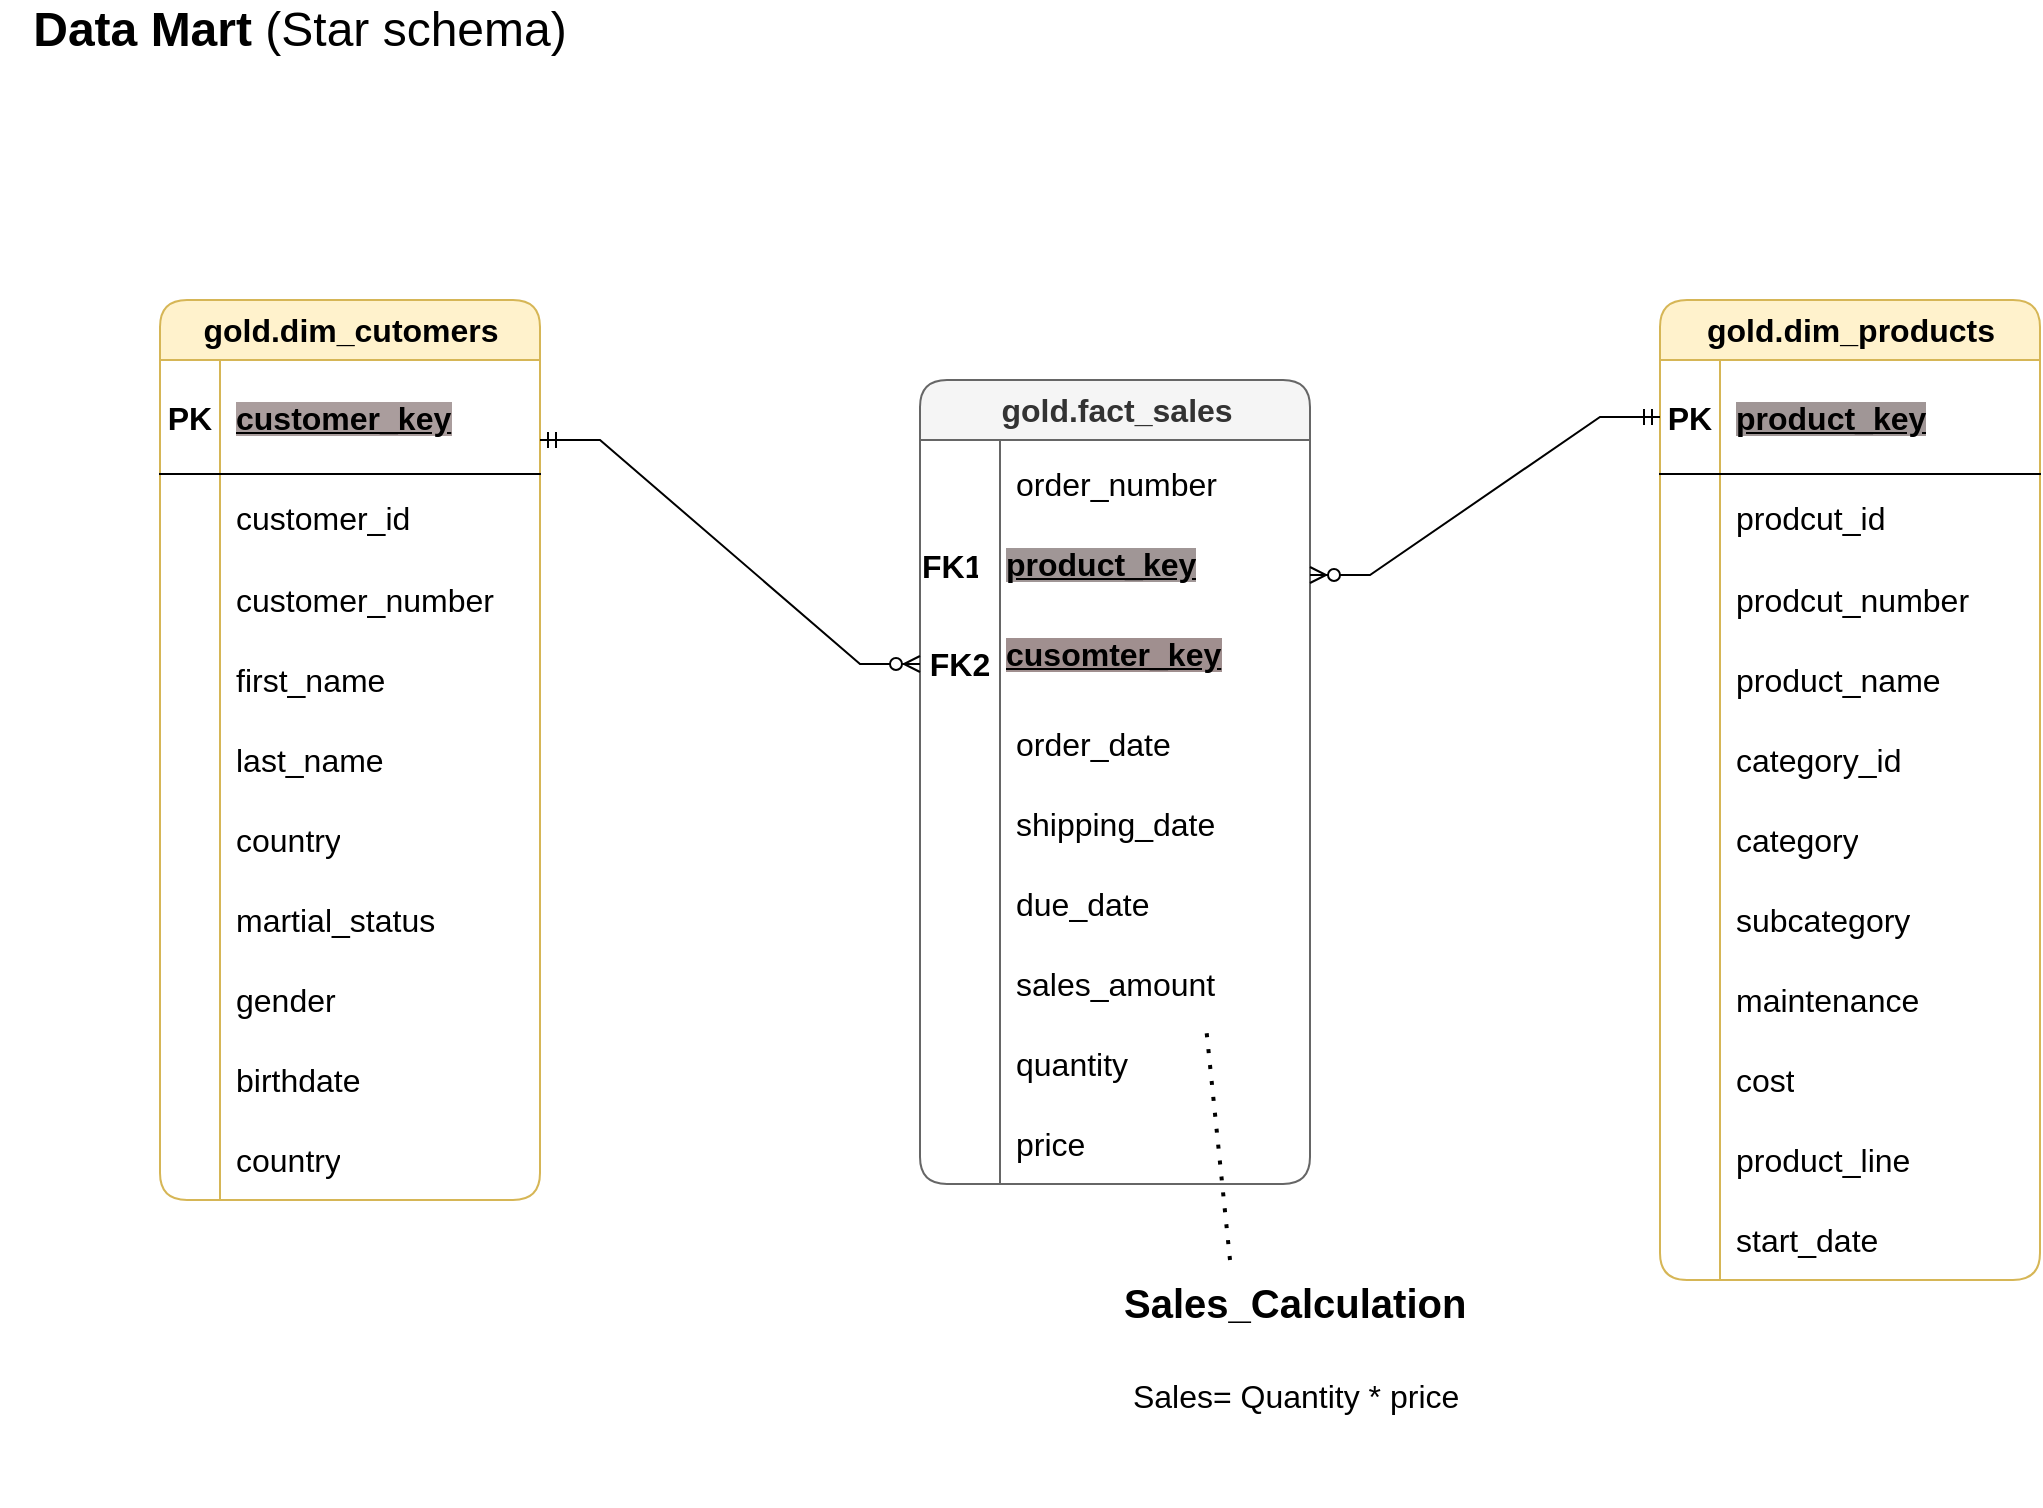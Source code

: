 <mxfile version="28.0.6">
  <diagram name="Page-1" id="kuzaSx1U9iAaiyKOL4oU">
    <mxGraphModel dx="2153" dy="2983" grid="1" gridSize="10" guides="1" tooltips="1" connect="1" arrows="1" fold="1" page="1" pageScale="1" pageWidth="850" pageHeight="1100" math="0" shadow="0">
      <root>
        <mxCell id="0" />
        <mxCell id="1" parent="0" />
        <mxCell id="c34Sp3WRZ5Jgsid0HWbv-2" value="gold.dim_cutomers" style="shape=table;startSize=30;container=1;collapsible=1;childLayout=tableLayout;fixedRows=1;rowLines=0;fontStyle=1;align=center;resizeLast=1;html=1;rounded=1;fillColor=#fff2cc;strokeColor=#d6b656;fontSize=16;direction=east;" vertex="1" parent="1">
          <mxGeometry x="-750" y="-2030" width="190" height="450" as="geometry" />
        </mxCell>
        <mxCell id="c34Sp3WRZ5Jgsid0HWbv-3" value="" style="shape=tableRow;horizontal=0;startSize=0;swimlaneHead=0;swimlaneBody=0;fillColor=none;collapsible=0;dropTarget=0;points=[[0,0.5],[1,0.5]];portConstraint=eastwest;top=0;left=0;right=0;bottom=1;fontSize=16;" vertex="1" parent="c34Sp3WRZ5Jgsid0HWbv-2">
          <mxGeometry y="30" width="190" height="57" as="geometry" />
        </mxCell>
        <mxCell id="c34Sp3WRZ5Jgsid0HWbv-4" value="PK" style="shape=partialRectangle;connectable=0;fillColor=none;top=0;left=0;bottom=0;right=0;fontStyle=1;overflow=hidden;whiteSpace=wrap;html=1;fontSize=16;" vertex="1" parent="c34Sp3WRZ5Jgsid0HWbv-3">
          <mxGeometry width="30" height="57" as="geometry">
            <mxRectangle width="30" height="57" as="alternateBounds" />
          </mxGeometry>
        </mxCell>
        <mxCell id="c34Sp3WRZ5Jgsid0HWbv-5" value="&lt;span style=&quot;background-color: light-dark(rgb(170, 157, 157), rgb(237, 237, 237));&quot;&gt;customer_key&lt;/span&gt;" style="shape=partialRectangle;connectable=0;fillColor=none;top=0;left=0;bottom=0;right=0;align=left;spacingLeft=6;fontStyle=5;overflow=hidden;whiteSpace=wrap;html=1;fontSize=16;" vertex="1" parent="c34Sp3WRZ5Jgsid0HWbv-3">
          <mxGeometry x="30" width="160" height="57" as="geometry">
            <mxRectangle width="160" height="57" as="alternateBounds" />
          </mxGeometry>
        </mxCell>
        <mxCell id="c34Sp3WRZ5Jgsid0HWbv-6" value="" style="shape=tableRow;horizontal=0;startSize=0;swimlaneHead=0;swimlaneBody=0;fillColor=none;collapsible=0;dropTarget=0;points=[[0,0.5],[1,0.5]];portConstraint=eastwest;top=0;left=0;right=0;bottom=0;fontSize=16;" vertex="1" parent="c34Sp3WRZ5Jgsid0HWbv-2">
          <mxGeometry y="87" width="190" height="43" as="geometry" />
        </mxCell>
        <mxCell id="c34Sp3WRZ5Jgsid0HWbv-7" value="" style="shape=partialRectangle;connectable=0;fillColor=none;top=0;left=0;bottom=0;right=0;editable=1;overflow=hidden;whiteSpace=wrap;html=1;fontSize=16;" vertex="1" parent="c34Sp3WRZ5Jgsid0HWbv-6">
          <mxGeometry width="30" height="43" as="geometry">
            <mxRectangle width="30" height="43" as="alternateBounds" />
          </mxGeometry>
        </mxCell>
        <mxCell id="c34Sp3WRZ5Jgsid0HWbv-8" value="customer_id" style="shape=partialRectangle;connectable=0;fillColor=none;top=0;left=0;bottom=0;right=0;align=left;spacingLeft=6;overflow=hidden;whiteSpace=wrap;html=1;fontSize=16;" vertex="1" parent="c34Sp3WRZ5Jgsid0HWbv-6">
          <mxGeometry x="30" width="160" height="43" as="geometry">
            <mxRectangle width="160" height="43" as="alternateBounds" />
          </mxGeometry>
        </mxCell>
        <mxCell id="c34Sp3WRZ5Jgsid0HWbv-9" value="" style="shape=tableRow;horizontal=0;startSize=0;swimlaneHead=0;swimlaneBody=0;fillColor=none;collapsible=0;dropTarget=0;points=[[0,0.5],[1,0.5]];portConstraint=eastwest;top=0;left=0;right=0;bottom=0;fontSize=16;" vertex="1" parent="c34Sp3WRZ5Jgsid0HWbv-2">
          <mxGeometry y="130" width="190" height="40" as="geometry" />
        </mxCell>
        <mxCell id="c34Sp3WRZ5Jgsid0HWbv-10" value="" style="shape=partialRectangle;connectable=0;fillColor=none;top=0;left=0;bottom=0;right=0;editable=1;overflow=hidden;whiteSpace=wrap;html=1;fontSize=16;" vertex="1" parent="c34Sp3WRZ5Jgsid0HWbv-9">
          <mxGeometry width="30" height="40" as="geometry">
            <mxRectangle width="30" height="40" as="alternateBounds" />
          </mxGeometry>
        </mxCell>
        <mxCell id="c34Sp3WRZ5Jgsid0HWbv-11" value="customer_number" style="shape=partialRectangle;connectable=0;fillColor=none;top=0;left=0;bottom=0;right=0;align=left;spacingLeft=6;overflow=hidden;whiteSpace=wrap;html=1;fontSize=16;" vertex="1" parent="c34Sp3WRZ5Jgsid0HWbv-9">
          <mxGeometry x="30" width="160" height="40" as="geometry">
            <mxRectangle width="160" height="40" as="alternateBounds" />
          </mxGeometry>
        </mxCell>
        <mxCell id="c34Sp3WRZ5Jgsid0HWbv-12" value="" style="shape=tableRow;horizontal=0;startSize=0;swimlaneHead=0;swimlaneBody=0;fillColor=none;collapsible=0;dropTarget=0;points=[[0,0.5],[1,0.5]];portConstraint=eastwest;top=0;left=0;right=0;bottom=0;fontSize=16;" vertex="1" parent="c34Sp3WRZ5Jgsid0HWbv-2">
          <mxGeometry y="170" width="190" height="40" as="geometry" />
        </mxCell>
        <mxCell id="c34Sp3WRZ5Jgsid0HWbv-13" value="" style="shape=partialRectangle;connectable=0;fillColor=none;top=0;left=0;bottom=0;right=0;editable=1;overflow=hidden;whiteSpace=wrap;html=1;fontSize=16;" vertex="1" parent="c34Sp3WRZ5Jgsid0HWbv-12">
          <mxGeometry width="30" height="40" as="geometry">
            <mxRectangle width="30" height="40" as="alternateBounds" />
          </mxGeometry>
        </mxCell>
        <mxCell id="c34Sp3WRZ5Jgsid0HWbv-14" value="first_name" style="shape=partialRectangle;connectable=0;fillColor=none;top=0;left=0;bottom=0;right=0;align=left;spacingLeft=6;overflow=hidden;whiteSpace=wrap;html=1;fontSize=16;" vertex="1" parent="c34Sp3WRZ5Jgsid0HWbv-12">
          <mxGeometry x="30" width="160" height="40" as="geometry">
            <mxRectangle width="160" height="40" as="alternateBounds" />
          </mxGeometry>
        </mxCell>
        <mxCell id="c34Sp3WRZ5Jgsid0HWbv-15" value="" style="shape=tableRow;horizontal=0;startSize=0;swimlaneHead=0;swimlaneBody=0;fillColor=none;collapsible=0;dropTarget=0;points=[[0,0.5],[1,0.5]];portConstraint=eastwest;top=0;left=0;right=0;bottom=0;fontSize=16;" vertex="1" parent="c34Sp3WRZ5Jgsid0HWbv-2">
          <mxGeometry y="210" width="190" height="40" as="geometry" />
        </mxCell>
        <mxCell id="c34Sp3WRZ5Jgsid0HWbv-16" value="" style="shape=partialRectangle;connectable=0;fillColor=none;top=0;left=0;bottom=0;right=0;editable=1;overflow=hidden;whiteSpace=wrap;html=1;fontSize=16;" vertex="1" parent="c34Sp3WRZ5Jgsid0HWbv-15">
          <mxGeometry width="30" height="40" as="geometry">
            <mxRectangle width="30" height="40" as="alternateBounds" />
          </mxGeometry>
        </mxCell>
        <mxCell id="c34Sp3WRZ5Jgsid0HWbv-17" value="last_name" style="shape=partialRectangle;connectable=0;fillColor=none;top=0;left=0;bottom=0;right=0;align=left;spacingLeft=6;overflow=hidden;whiteSpace=wrap;html=1;fontSize=16;" vertex="1" parent="c34Sp3WRZ5Jgsid0HWbv-15">
          <mxGeometry x="30" width="160" height="40" as="geometry">
            <mxRectangle width="160" height="40" as="alternateBounds" />
          </mxGeometry>
        </mxCell>
        <mxCell id="c34Sp3WRZ5Jgsid0HWbv-18" value="" style="shape=tableRow;horizontal=0;startSize=0;swimlaneHead=0;swimlaneBody=0;fillColor=none;collapsible=0;dropTarget=0;points=[[0,0.5],[1,0.5]];portConstraint=eastwest;top=0;left=0;right=0;bottom=0;fontSize=16;" vertex="1" parent="c34Sp3WRZ5Jgsid0HWbv-2">
          <mxGeometry y="250" width="190" height="40" as="geometry" />
        </mxCell>
        <mxCell id="c34Sp3WRZ5Jgsid0HWbv-19" value="" style="shape=partialRectangle;connectable=0;fillColor=none;top=0;left=0;bottom=0;right=0;editable=1;overflow=hidden;whiteSpace=wrap;html=1;fontSize=16;" vertex="1" parent="c34Sp3WRZ5Jgsid0HWbv-18">
          <mxGeometry width="30" height="40" as="geometry">
            <mxRectangle width="30" height="40" as="alternateBounds" />
          </mxGeometry>
        </mxCell>
        <mxCell id="c34Sp3WRZ5Jgsid0HWbv-20" value="country" style="shape=partialRectangle;connectable=0;fillColor=none;top=0;left=0;bottom=0;right=0;align=left;spacingLeft=6;overflow=hidden;whiteSpace=wrap;html=1;fontSize=16;" vertex="1" parent="c34Sp3WRZ5Jgsid0HWbv-18">
          <mxGeometry x="30" width="160" height="40" as="geometry">
            <mxRectangle width="160" height="40" as="alternateBounds" />
          </mxGeometry>
        </mxCell>
        <mxCell id="c34Sp3WRZ5Jgsid0HWbv-21" value="" style="shape=tableRow;horizontal=0;startSize=0;swimlaneHead=0;swimlaneBody=0;fillColor=none;collapsible=0;dropTarget=0;points=[[0,0.5],[1,0.5]];portConstraint=eastwest;top=0;left=0;right=0;bottom=0;fontSize=16;" vertex="1" parent="c34Sp3WRZ5Jgsid0HWbv-2">
          <mxGeometry y="290" width="190" height="40" as="geometry" />
        </mxCell>
        <mxCell id="c34Sp3WRZ5Jgsid0HWbv-22" value="" style="shape=partialRectangle;connectable=0;fillColor=none;top=0;left=0;bottom=0;right=0;editable=1;overflow=hidden;whiteSpace=wrap;html=1;fontSize=16;" vertex="1" parent="c34Sp3WRZ5Jgsid0HWbv-21">
          <mxGeometry width="30" height="40" as="geometry">
            <mxRectangle width="30" height="40" as="alternateBounds" />
          </mxGeometry>
        </mxCell>
        <mxCell id="c34Sp3WRZ5Jgsid0HWbv-23" value="martial_status" style="shape=partialRectangle;connectable=0;fillColor=none;top=0;left=0;bottom=0;right=0;align=left;spacingLeft=6;overflow=hidden;whiteSpace=wrap;html=1;fontSize=16;" vertex="1" parent="c34Sp3WRZ5Jgsid0HWbv-21">
          <mxGeometry x="30" width="160" height="40" as="geometry">
            <mxRectangle width="160" height="40" as="alternateBounds" />
          </mxGeometry>
        </mxCell>
        <mxCell id="c34Sp3WRZ5Jgsid0HWbv-24" value="" style="shape=tableRow;horizontal=0;startSize=0;swimlaneHead=0;swimlaneBody=0;fillColor=none;collapsible=0;dropTarget=0;points=[[0,0.5],[1,0.5]];portConstraint=eastwest;top=0;left=0;right=0;bottom=0;fontSize=16;" vertex="1" parent="c34Sp3WRZ5Jgsid0HWbv-2">
          <mxGeometry y="330" width="190" height="40" as="geometry" />
        </mxCell>
        <mxCell id="c34Sp3WRZ5Jgsid0HWbv-25" value="" style="shape=partialRectangle;connectable=0;fillColor=none;top=0;left=0;bottom=0;right=0;editable=1;overflow=hidden;whiteSpace=wrap;html=1;fontSize=16;" vertex="1" parent="c34Sp3WRZ5Jgsid0HWbv-24">
          <mxGeometry width="30" height="40" as="geometry">
            <mxRectangle width="30" height="40" as="alternateBounds" />
          </mxGeometry>
        </mxCell>
        <mxCell id="c34Sp3WRZ5Jgsid0HWbv-26" value="gender" style="shape=partialRectangle;connectable=0;fillColor=none;top=0;left=0;bottom=0;right=0;align=left;spacingLeft=6;overflow=hidden;whiteSpace=wrap;html=1;fontSize=16;" vertex="1" parent="c34Sp3WRZ5Jgsid0HWbv-24">
          <mxGeometry x="30" width="160" height="40" as="geometry">
            <mxRectangle width="160" height="40" as="alternateBounds" />
          </mxGeometry>
        </mxCell>
        <mxCell id="c34Sp3WRZ5Jgsid0HWbv-27" value="" style="shape=tableRow;horizontal=0;startSize=0;swimlaneHead=0;swimlaneBody=0;fillColor=none;collapsible=0;dropTarget=0;points=[[0,0.5],[1,0.5]];portConstraint=eastwest;top=0;left=0;right=0;bottom=0;fontSize=16;" vertex="1" parent="c34Sp3WRZ5Jgsid0HWbv-2">
          <mxGeometry y="370" width="190" height="40" as="geometry" />
        </mxCell>
        <mxCell id="c34Sp3WRZ5Jgsid0HWbv-28" value="" style="shape=partialRectangle;connectable=0;fillColor=none;top=0;left=0;bottom=0;right=0;editable=1;overflow=hidden;whiteSpace=wrap;html=1;fontSize=16;" vertex="1" parent="c34Sp3WRZ5Jgsid0HWbv-27">
          <mxGeometry width="30" height="40" as="geometry">
            <mxRectangle width="30" height="40" as="alternateBounds" />
          </mxGeometry>
        </mxCell>
        <mxCell id="c34Sp3WRZ5Jgsid0HWbv-29" value="birthdate" style="shape=partialRectangle;connectable=0;fillColor=none;top=0;left=0;bottom=0;right=0;align=left;spacingLeft=6;overflow=hidden;whiteSpace=wrap;html=1;fontSize=16;" vertex="1" parent="c34Sp3WRZ5Jgsid0HWbv-27">
          <mxGeometry x="30" width="160" height="40" as="geometry">
            <mxRectangle width="160" height="40" as="alternateBounds" />
          </mxGeometry>
        </mxCell>
        <mxCell id="c34Sp3WRZ5Jgsid0HWbv-30" value="" style="shape=tableRow;horizontal=0;startSize=0;swimlaneHead=0;swimlaneBody=0;fillColor=none;collapsible=0;dropTarget=0;points=[[0,0.5],[1,0.5]];portConstraint=eastwest;top=0;left=0;right=0;bottom=0;fontSize=16;" vertex="1" parent="c34Sp3WRZ5Jgsid0HWbv-2">
          <mxGeometry y="410" width="190" height="40" as="geometry" />
        </mxCell>
        <mxCell id="c34Sp3WRZ5Jgsid0HWbv-31" value="" style="shape=partialRectangle;connectable=0;fillColor=none;top=0;left=0;bottom=0;right=0;editable=1;overflow=hidden;whiteSpace=wrap;html=1;fontSize=16;" vertex="1" parent="c34Sp3WRZ5Jgsid0HWbv-30">
          <mxGeometry width="30" height="40" as="geometry">
            <mxRectangle width="30" height="40" as="alternateBounds" />
          </mxGeometry>
        </mxCell>
        <mxCell id="c34Sp3WRZ5Jgsid0HWbv-32" value="country" style="shape=partialRectangle;connectable=0;fillColor=none;top=0;left=0;bottom=0;right=0;align=left;spacingLeft=6;overflow=hidden;whiteSpace=wrap;html=1;fontSize=16;" vertex="1" parent="c34Sp3WRZ5Jgsid0HWbv-30">
          <mxGeometry x="30" width="160" height="40" as="geometry">
            <mxRectangle width="160" height="40" as="alternateBounds" />
          </mxGeometry>
        </mxCell>
        <mxCell id="c34Sp3WRZ5Jgsid0HWbv-1" value="&lt;font style=&quot;font-size: 24px;&quot;&gt;&lt;b&gt;Data Mart &lt;/b&gt;(Star schema)&lt;/font&gt;" style="text;html=1;align=center;verticalAlign=middle;whiteSpace=wrap;rounded=0;" vertex="1" parent="1">
          <mxGeometry x="-830" y="-2180" width="300" height="30" as="geometry" />
        </mxCell>
        <mxCell id="c34Sp3WRZ5Jgsid0HWbv-33" value="gold.dim_products" style="shape=table;startSize=30;container=1;collapsible=1;childLayout=tableLayout;fixedRows=1;rowLines=0;fontStyle=1;align=center;resizeLast=1;html=1;rounded=1;fillColor=#fff2cc;strokeColor=#d6b656;fontSize=16;direction=east;" vertex="1" parent="1">
          <mxGeometry y="-2030" width="190" height="490" as="geometry" />
        </mxCell>
        <mxCell id="c34Sp3WRZ5Jgsid0HWbv-34" value="" style="shape=tableRow;horizontal=0;startSize=0;swimlaneHead=0;swimlaneBody=0;fillColor=none;collapsible=0;dropTarget=0;points=[[0,0.5],[1,0.5]];portConstraint=eastwest;top=0;left=0;right=0;bottom=1;fontSize=16;" vertex="1" parent="c34Sp3WRZ5Jgsid0HWbv-33">
          <mxGeometry y="30" width="190" height="57" as="geometry" />
        </mxCell>
        <mxCell id="c34Sp3WRZ5Jgsid0HWbv-35" value="PK" style="shape=partialRectangle;connectable=0;fillColor=none;top=0;left=0;bottom=0;right=0;fontStyle=1;overflow=hidden;whiteSpace=wrap;html=1;fontSize=16;" vertex="1" parent="c34Sp3WRZ5Jgsid0HWbv-34">
          <mxGeometry width="30" height="57" as="geometry">
            <mxRectangle width="30" height="57" as="alternateBounds" />
          </mxGeometry>
        </mxCell>
        <mxCell id="c34Sp3WRZ5Jgsid0HWbv-36" value="&lt;span style=&quot;background-color: light-dark(rgb(160, 150, 150), rgb(237, 237, 237));&quot;&gt;product_key&lt;/span&gt;" style="shape=partialRectangle;connectable=0;fillColor=none;top=0;left=0;bottom=0;right=0;align=left;spacingLeft=6;fontStyle=5;overflow=hidden;whiteSpace=wrap;html=1;fontSize=16;" vertex="1" parent="c34Sp3WRZ5Jgsid0HWbv-34">
          <mxGeometry x="30" width="160" height="57" as="geometry">
            <mxRectangle width="160" height="57" as="alternateBounds" />
          </mxGeometry>
        </mxCell>
        <mxCell id="c34Sp3WRZ5Jgsid0HWbv-37" value="" style="shape=tableRow;horizontal=0;startSize=0;swimlaneHead=0;swimlaneBody=0;fillColor=none;collapsible=0;dropTarget=0;points=[[0,0.5],[1,0.5]];portConstraint=eastwest;top=0;left=0;right=0;bottom=0;fontSize=16;" vertex="1" parent="c34Sp3WRZ5Jgsid0HWbv-33">
          <mxGeometry y="87" width="190" height="43" as="geometry" />
        </mxCell>
        <mxCell id="c34Sp3WRZ5Jgsid0HWbv-38" value="" style="shape=partialRectangle;connectable=0;fillColor=none;top=0;left=0;bottom=0;right=0;editable=1;overflow=hidden;whiteSpace=wrap;html=1;fontSize=16;" vertex="1" parent="c34Sp3WRZ5Jgsid0HWbv-37">
          <mxGeometry width="30" height="43" as="geometry">
            <mxRectangle width="30" height="43" as="alternateBounds" />
          </mxGeometry>
        </mxCell>
        <mxCell id="c34Sp3WRZ5Jgsid0HWbv-39" value="prodcut_id" style="shape=partialRectangle;connectable=0;fillColor=none;top=0;left=0;bottom=0;right=0;align=left;spacingLeft=6;overflow=hidden;whiteSpace=wrap;html=1;fontSize=16;" vertex="1" parent="c34Sp3WRZ5Jgsid0HWbv-37">
          <mxGeometry x="30" width="160" height="43" as="geometry">
            <mxRectangle width="160" height="43" as="alternateBounds" />
          </mxGeometry>
        </mxCell>
        <mxCell id="c34Sp3WRZ5Jgsid0HWbv-40" value="" style="shape=tableRow;horizontal=0;startSize=0;swimlaneHead=0;swimlaneBody=0;fillColor=none;collapsible=0;dropTarget=0;points=[[0,0.5],[1,0.5]];portConstraint=eastwest;top=0;left=0;right=0;bottom=0;fontSize=16;" vertex="1" parent="c34Sp3WRZ5Jgsid0HWbv-33">
          <mxGeometry y="130" width="190" height="40" as="geometry" />
        </mxCell>
        <mxCell id="c34Sp3WRZ5Jgsid0HWbv-41" value="" style="shape=partialRectangle;connectable=0;fillColor=none;top=0;left=0;bottom=0;right=0;editable=1;overflow=hidden;whiteSpace=wrap;html=1;fontSize=16;" vertex="1" parent="c34Sp3WRZ5Jgsid0HWbv-40">
          <mxGeometry width="30" height="40" as="geometry">
            <mxRectangle width="30" height="40" as="alternateBounds" />
          </mxGeometry>
        </mxCell>
        <mxCell id="c34Sp3WRZ5Jgsid0HWbv-42" value="prodcut_number" style="shape=partialRectangle;connectable=0;fillColor=none;top=0;left=0;bottom=0;right=0;align=left;spacingLeft=6;overflow=hidden;whiteSpace=wrap;html=1;fontSize=16;" vertex="1" parent="c34Sp3WRZ5Jgsid0HWbv-40">
          <mxGeometry x="30" width="160" height="40" as="geometry">
            <mxRectangle width="160" height="40" as="alternateBounds" />
          </mxGeometry>
        </mxCell>
        <mxCell id="c34Sp3WRZ5Jgsid0HWbv-43" value="" style="shape=tableRow;horizontal=0;startSize=0;swimlaneHead=0;swimlaneBody=0;fillColor=none;collapsible=0;dropTarget=0;points=[[0,0.5],[1,0.5]];portConstraint=eastwest;top=0;left=0;right=0;bottom=0;fontSize=16;" vertex="1" parent="c34Sp3WRZ5Jgsid0HWbv-33">
          <mxGeometry y="170" width="190" height="40" as="geometry" />
        </mxCell>
        <mxCell id="c34Sp3WRZ5Jgsid0HWbv-44" value="" style="shape=partialRectangle;connectable=0;fillColor=none;top=0;left=0;bottom=0;right=0;editable=1;overflow=hidden;whiteSpace=wrap;html=1;fontSize=16;" vertex="1" parent="c34Sp3WRZ5Jgsid0HWbv-43">
          <mxGeometry width="30" height="40" as="geometry">
            <mxRectangle width="30" height="40" as="alternateBounds" />
          </mxGeometry>
        </mxCell>
        <mxCell id="c34Sp3WRZ5Jgsid0HWbv-45" value="product_name" style="shape=partialRectangle;connectable=0;fillColor=none;top=0;left=0;bottom=0;right=0;align=left;spacingLeft=6;overflow=hidden;whiteSpace=wrap;html=1;fontSize=16;" vertex="1" parent="c34Sp3WRZ5Jgsid0HWbv-43">
          <mxGeometry x="30" width="160" height="40" as="geometry">
            <mxRectangle width="160" height="40" as="alternateBounds" />
          </mxGeometry>
        </mxCell>
        <mxCell id="c34Sp3WRZ5Jgsid0HWbv-46" value="" style="shape=tableRow;horizontal=0;startSize=0;swimlaneHead=0;swimlaneBody=0;fillColor=none;collapsible=0;dropTarget=0;points=[[0,0.5],[1,0.5]];portConstraint=eastwest;top=0;left=0;right=0;bottom=0;fontSize=16;" vertex="1" parent="c34Sp3WRZ5Jgsid0HWbv-33">
          <mxGeometry y="210" width="190" height="40" as="geometry" />
        </mxCell>
        <mxCell id="c34Sp3WRZ5Jgsid0HWbv-47" value="" style="shape=partialRectangle;connectable=0;fillColor=none;top=0;left=0;bottom=0;right=0;editable=1;overflow=hidden;whiteSpace=wrap;html=1;fontSize=16;" vertex="1" parent="c34Sp3WRZ5Jgsid0HWbv-46">
          <mxGeometry width="30" height="40" as="geometry">
            <mxRectangle width="30" height="40" as="alternateBounds" />
          </mxGeometry>
        </mxCell>
        <mxCell id="c34Sp3WRZ5Jgsid0HWbv-48" value="category_id" style="shape=partialRectangle;connectable=0;fillColor=none;top=0;left=0;bottom=0;right=0;align=left;spacingLeft=6;overflow=hidden;whiteSpace=wrap;html=1;fontSize=16;" vertex="1" parent="c34Sp3WRZ5Jgsid0HWbv-46">
          <mxGeometry x="30" width="160" height="40" as="geometry">
            <mxRectangle width="160" height="40" as="alternateBounds" />
          </mxGeometry>
        </mxCell>
        <mxCell id="c34Sp3WRZ5Jgsid0HWbv-49" value="" style="shape=tableRow;horizontal=0;startSize=0;swimlaneHead=0;swimlaneBody=0;fillColor=none;collapsible=0;dropTarget=0;points=[[0,0.5],[1,0.5]];portConstraint=eastwest;top=0;left=0;right=0;bottom=0;fontSize=16;" vertex="1" parent="c34Sp3WRZ5Jgsid0HWbv-33">
          <mxGeometry y="250" width="190" height="40" as="geometry" />
        </mxCell>
        <mxCell id="c34Sp3WRZ5Jgsid0HWbv-50" value="" style="shape=partialRectangle;connectable=0;fillColor=none;top=0;left=0;bottom=0;right=0;editable=1;overflow=hidden;whiteSpace=wrap;html=1;fontSize=16;" vertex="1" parent="c34Sp3WRZ5Jgsid0HWbv-49">
          <mxGeometry width="30" height="40" as="geometry">
            <mxRectangle width="30" height="40" as="alternateBounds" />
          </mxGeometry>
        </mxCell>
        <mxCell id="c34Sp3WRZ5Jgsid0HWbv-51" value="category" style="shape=partialRectangle;connectable=0;fillColor=none;top=0;left=0;bottom=0;right=0;align=left;spacingLeft=6;overflow=hidden;whiteSpace=wrap;html=1;fontSize=16;" vertex="1" parent="c34Sp3WRZ5Jgsid0HWbv-49">
          <mxGeometry x="30" width="160" height="40" as="geometry">
            <mxRectangle width="160" height="40" as="alternateBounds" />
          </mxGeometry>
        </mxCell>
        <mxCell id="c34Sp3WRZ5Jgsid0HWbv-52" value="" style="shape=tableRow;horizontal=0;startSize=0;swimlaneHead=0;swimlaneBody=0;fillColor=none;collapsible=0;dropTarget=0;points=[[0,0.5],[1,0.5]];portConstraint=eastwest;top=0;left=0;right=0;bottom=0;fontSize=16;" vertex="1" parent="c34Sp3WRZ5Jgsid0HWbv-33">
          <mxGeometry y="290" width="190" height="40" as="geometry" />
        </mxCell>
        <mxCell id="c34Sp3WRZ5Jgsid0HWbv-53" value="" style="shape=partialRectangle;connectable=0;fillColor=none;top=0;left=0;bottom=0;right=0;editable=1;overflow=hidden;whiteSpace=wrap;html=1;fontSize=16;" vertex="1" parent="c34Sp3WRZ5Jgsid0HWbv-52">
          <mxGeometry width="30" height="40" as="geometry">
            <mxRectangle width="30" height="40" as="alternateBounds" />
          </mxGeometry>
        </mxCell>
        <mxCell id="c34Sp3WRZ5Jgsid0HWbv-54" value="subcategory" style="shape=partialRectangle;connectable=0;fillColor=none;top=0;left=0;bottom=0;right=0;align=left;spacingLeft=6;overflow=hidden;whiteSpace=wrap;html=1;fontSize=16;" vertex="1" parent="c34Sp3WRZ5Jgsid0HWbv-52">
          <mxGeometry x="30" width="160" height="40" as="geometry">
            <mxRectangle width="160" height="40" as="alternateBounds" />
          </mxGeometry>
        </mxCell>
        <mxCell id="c34Sp3WRZ5Jgsid0HWbv-55" value="" style="shape=tableRow;horizontal=0;startSize=0;swimlaneHead=0;swimlaneBody=0;fillColor=none;collapsible=0;dropTarget=0;points=[[0,0.5],[1,0.5]];portConstraint=eastwest;top=0;left=0;right=0;bottom=0;fontSize=16;" vertex="1" parent="c34Sp3WRZ5Jgsid0HWbv-33">
          <mxGeometry y="330" width="190" height="40" as="geometry" />
        </mxCell>
        <mxCell id="c34Sp3WRZ5Jgsid0HWbv-56" value="" style="shape=partialRectangle;connectable=0;fillColor=none;top=0;left=0;bottom=0;right=0;editable=1;overflow=hidden;whiteSpace=wrap;html=1;fontSize=16;" vertex="1" parent="c34Sp3WRZ5Jgsid0HWbv-55">
          <mxGeometry width="30" height="40" as="geometry">
            <mxRectangle width="30" height="40" as="alternateBounds" />
          </mxGeometry>
        </mxCell>
        <mxCell id="c34Sp3WRZ5Jgsid0HWbv-57" value="maintenance" style="shape=partialRectangle;connectable=0;fillColor=none;top=0;left=0;bottom=0;right=0;align=left;spacingLeft=6;overflow=hidden;whiteSpace=wrap;html=1;fontSize=16;" vertex="1" parent="c34Sp3WRZ5Jgsid0HWbv-55">
          <mxGeometry x="30" width="160" height="40" as="geometry">
            <mxRectangle width="160" height="40" as="alternateBounds" />
          </mxGeometry>
        </mxCell>
        <mxCell id="c34Sp3WRZ5Jgsid0HWbv-58" value="" style="shape=tableRow;horizontal=0;startSize=0;swimlaneHead=0;swimlaneBody=0;fillColor=none;collapsible=0;dropTarget=0;points=[[0,0.5],[1,0.5]];portConstraint=eastwest;top=0;left=0;right=0;bottom=0;fontSize=16;" vertex="1" parent="c34Sp3WRZ5Jgsid0HWbv-33">
          <mxGeometry y="370" width="190" height="40" as="geometry" />
        </mxCell>
        <mxCell id="c34Sp3WRZ5Jgsid0HWbv-59" value="" style="shape=partialRectangle;connectable=0;fillColor=none;top=0;left=0;bottom=0;right=0;editable=1;overflow=hidden;whiteSpace=wrap;html=1;fontSize=16;" vertex="1" parent="c34Sp3WRZ5Jgsid0HWbv-58">
          <mxGeometry width="30" height="40" as="geometry">
            <mxRectangle width="30" height="40" as="alternateBounds" />
          </mxGeometry>
        </mxCell>
        <mxCell id="c34Sp3WRZ5Jgsid0HWbv-60" value="cost" style="shape=partialRectangle;connectable=0;fillColor=none;top=0;left=0;bottom=0;right=0;align=left;spacingLeft=6;overflow=hidden;whiteSpace=wrap;html=1;fontSize=16;" vertex="1" parent="c34Sp3WRZ5Jgsid0HWbv-58">
          <mxGeometry x="30" width="160" height="40" as="geometry">
            <mxRectangle width="160" height="40" as="alternateBounds" />
          </mxGeometry>
        </mxCell>
        <mxCell id="c34Sp3WRZ5Jgsid0HWbv-61" value="" style="shape=tableRow;horizontal=0;startSize=0;swimlaneHead=0;swimlaneBody=0;fillColor=none;collapsible=0;dropTarget=0;points=[[0,0.5],[1,0.5]];portConstraint=eastwest;top=0;left=0;right=0;bottom=0;fontSize=16;" vertex="1" parent="c34Sp3WRZ5Jgsid0HWbv-33">
          <mxGeometry y="410" width="190" height="40" as="geometry" />
        </mxCell>
        <mxCell id="c34Sp3WRZ5Jgsid0HWbv-62" value="" style="shape=partialRectangle;connectable=0;fillColor=none;top=0;left=0;bottom=0;right=0;editable=1;overflow=hidden;whiteSpace=wrap;html=1;fontSize=16;" vertex="1" parent="c34Sp3WRZ5Jgsid0HWbv-61">
          <mxGeometry width="30" height="40" as="geometry">
            <mxRectangle width="30" height="40" as="alternateBounds" />
          </mxGeometry>
        </mxCell>
        <mxCell id="c34Sp3WRZ5Jgsid0HWbv-63" value="product_line" style="shape=partialRectangle;connectable=0;fillColor=none;top=0;left=0;bottom=0;right=0;align=left;spacingLeft=6;overflow=hidden;whiteSpace=wrap;html=1;fontSize=16;" vertex="1" parent="c34Sp3WRZ5Jgsid0HWbv-61">
          <mxGeometry x="30" width="160" height="40" as="geometry">
            <mxRectangle width="160" height="40" as="alternateBounds" />
          </mxGeometry>
        </mxCell>
        <mxCell id="c34Sp3WRZ5Jgsid0HWbv-64" value="" style="shape=tableRow;horizontal=0;startSize=0;swimlaneHead=0;swimlaneBody=0;fillColor=none;collapsible=0;dropTarget=0;points=[[0,0.5],[1,0.5]];portConstraint=eastwest;top=0;left=0;right=0;bottom=0;fontSize=16;" vertex="1" parent="c34Sp3WRZ5Jgsid0HWbv-33">
          <mxGeometry y="450" width="190" height="40" as="geometry" />
        </mxCell>
        <mxCell id="c34Sp3WRZ5Jgsid0HWbv-65" value="" style="shape=partialRectangle;connectable=0;fillColor=none;top=0;left=0;bottom=0;right=0;editable=1;overflow=hidden;whiteSpace=wrap;html=1;fontSize=16;" vertex="1" parent="c34Sp3WRZ5Jgsid0HWbv-64">
          <mxGeometry width="30" height="40" as="geometry">
            <mxRectangle width="30" height="40" as="alternateBounds" />
          </mxGeometry>
        </mxCell>
        <mxCell id="c34Sp3WRZ5Jgsid0HWbv-66" value="start_date" style="shape=partialRectangle;connectable=0;fillColor=none;top=0;left=0;bottom=0;right=0;align=left;spacingLeft=6;overflow=hidden;whiteSpace=wrap;html=1;fontSize=16;" vertex="1" parent="c34Sp3WRZ5Jgsid0HWbv-64">
          <mxGeometry x="30" width="160" height="40" as="geometry">
            <mxRectangle width="160" height="40" as="alternateBounds" />
          </mxGeometry>
        </mxCell>
        <mxCell id="c34Sp3WRZ5Jgsid0HWbv-67" value="gold.fact_sales" style="shape=table;startSize=30;container=1;collapsible=1;childLayout=tableLayout;fixedRows=1;rowLines=0;fontStyle=1;align=center;resizeLast=1;html=1;rounded=1;fillColor=#f5f5f5;strokeColor=#666666;fontSize=16;direction=east;fontColor=#333333;" vertex="1" parent="1">
          <mxGeometry x="-370" y="-1990" width="195" height="402" as="geometry" />
        </mxCell>
        <mxCell id="c34Sp3WRZ5Jgsid0HWbv-71" value="" style="shape=tableRow;horizontal=0;startSize=0;swimlaneHead=0;swimlaneBody=0;fillColor=none;collapsible=0;dropTarget=0;points=[[0,0.5],[1,0.5]];portConstraint=eastwest;top=0;left=0;right=0;bottom=0;fontSize=16;" vertex="1" parent="c34Sp3WRZ5Jgsid0HWbv-67">
          <mxGeometry y="30" width="195" height="43" as="geometry" />
        </mxCell>
        <mxCell id="c34Sp3WRZ5Jgsid0HWbv-72" value="" style="shape=partialRectangle;connectable=0;fillColor=none;top=0;left=0;bottom=0;right=0;editable=1;overflow=hidden;whiteSpace=wrap;html=1;fontSize=16;" vertex="1" parent="c34Sp3WRZ5Jgsid0HWbv-71">
          <mxGeometry width="40" height="43" as="geometry">
            <mxRectangle width="40" height="43" as="alternateBounds" />
          </mxGeometry>
        </mxCell>
        <mxCell id="c34Sp3WRZ5Jgsid0HWbv-73" value="order_number" style="shape=partialRectangle;connectable=0;fillColor=none;top=0;left=0;bottom=0;right=0;align=left;spacingLeft=6;overflow=hidden;whiteSpace=wrap;html=1;fontSize=16;" vertex="1" parent="c34Sp3WRZ5Jgsid0HWbv-71">
          <mxGeometry x="40" width="155" height="43" as="geometry">
            <mxRectangle width="155" height="43" as="alternateBounds" />
          </mxGeometry>
        </mxCell>
        <mxCell id="c34Sp3WRZ5Jgsid0HWbv-77" value="" style="shape=tableRow;horizontal=0;startSize=0;swimlaneHead=0;swimlaneBody=0;fillColor=none;collapsible=0;dropTarget=0;points=[[0,0.5],[1,0.5]];portConstraint=eastwest;top=0;left=0;right=0;bottom=0;fontSize=16;" vertex="1" parent="c34Sp3WRZ5Jgsid0HWbv-67">
          <mxGeometry y="73" width="195" height="49" as="geometry" />
        </mxCell>
        <mxCell id="c34Sp3WRZ5Jgsid0HWbv-78" value="" style="shape=partialRectangle;connectable=0;fillColor=none;top=0;left=0;bottom=0;right=0;editable=1;overflow=hidden;whiteSpace=wrap;html=1;fontSize=16;" vertex="1" parent="c34Sp3WRZ5Jgsid0HWbv-77">
          <mxGeometry width="40" height="49" as="geometry">
            <mxRectangle width="40" height="49" as="alternateBounds" />
          </mxGeometry>
        </mxCell>
        <mxCell id="c34Sp3WRZ5Jgsid0HWbv-79" value="" style="shape=partialRectangle;connectable=0;fillColor=none;top=0;left=0;bottom=0;right=0;align=left;spacingLeft=6;overflow=hidden;whiteSpace=wrap;html=1;fontSize=16;" vertex="1" parent="c34Sp3WRZ5Jgsid0HWbv-77">
          <mxGeometry x="40" width="155" height="49" as="geometry">
            <mxRectangle width="155" height="49" as="alternateBounds" />
          </mxGeometry>
        </mxCell>
        <mxCell id="c34Sp3WRZ5Jgsid0HWbv-80" value="" style="shape=tableRow;horizontal=0;startSize=0;swimlaneHead=0;swimlaneBody=0;fillColor=none;collapsible=0;dropTarget=0;points=[[0,0.5],[1,0.5]];portConstraint=eastwest;top=0;left=0;right=0;bottom=0;fontSize=16;" vertex="1" parent="c34Sp3WRZ5Jgsid0HWbv-67">
          <mxGeometry y="122" width="195" height="40" as="geometry" />
        </mxCell>
        <mxCell id="c34Sp3WRZ5Jgsid0HWbv-81" value="&lt;b&gt;FK2&lt;/b&gt;" style="shape=partialRectangle;connectable=0;fillColor=none;top=0;left=0;bottom=0;right=0;editable=1;overflow=hidden;whiteSpace=wrap;html=1;fontSize=16;" vertex="1" parent="c34Sp3WRZ5Jgsid0HWbv-80">
          <mxGeometry width="40" height="40" as="geometry">
            <mxRectangle width="40" height="40" as="alternateBounds" />
          </mxGeometry>
        </mxCell>
        <mxCell id="c34Sp3WRZ5Jgsid0HWbv-82" value="" style="shape=partialRectangle;connectable=0;fillColor=none;top=0;left=0;bottom=0;right=0;align=left;spacingLeft=6;overflow=hidden;whiteSpace=wrap;html=1;fontSize=16;" vertex="1" parent="c34Sp3WRZ5Jgsid0HWbv-80">
          <mxGeometry x="40" width="155" height="40" as="geometry">
            <mxRectangle width="155" height="40" as="alternateBounds" />
          </mxGeometry>
        </mxCell>
        <mxCell id="c34Sp3WRZ5Jgsid0HWbv-83" value="" style="shape=tableRow;horizontal=0;startSize=0;swimlaneHead=0;swimlaneBody=0;fillColor=none;collapsible=0;dropTarget=0;points=[[0,0.5],[1,0.5]];portConstraint=eastwest;top=0;left=0;right=0;bottom=0;fontSize=16;" vertex="1" parent="c34Sp3WRZ5Jgsid0HWbv-67">
          <mxGeometry y="162" width="195" height="40" as="geometry" />
        </mxCell>
        <mxCell id="c34Sp3WRZ5Jgsid0HWbv-84" value="" style="shape=partialRectangle;connectable=0;fillColor=none;top=0;left=0;bottom=0;right=0;editable=1;overflow=hidden;whiteSpace=wrap;html=1;fontSize=16;" vertex="1" parent="c34Sp3WRZ5Jgsid0HWbv-83">
          <mxGeometry width="40" height="40" as="geometry">
            <mxRectangle width="40" height="40" as="alternateBounds" />
          </mxGeometry>
        </mxCell>
        <mxCell id="c34Sp3WRZ5Jgsid0HWbv-85" value="order_date" style="shape=partialRectangle;connectable=0;fillColor=none;top=0;left=0;bottom=0;right=0;align=left;spacingLeft=6;overflow=hidden;whiteSpace=wrap;html=1;fontSize=16;" vertex="1" parent="c34Sp3WRZ5Jgsid0HWbv-83">
          <mxGeometry x="40" width="155" height="40" as="geometry">
            <mxRectangle width="155" height="40" as="alternateBounds" />
          </mxGeometry>
        </mxCell>
        <mxCell id="c34Sp3WRZ5Jgsid0HWbv-86" value="" style="shape=tableRow;horizontal=0;startSize=0;swimlaneHead=0;swimlaneBody=0;fillColor=none;collapsible=0;dropTarget=0;points=[[0,0.5],[1,0.5]];portConstraint=eastwest;top=0;left=0;right=0;bottom=0;fontSize=16;" vertex="1" parent="c34Sp3WRZ5Jgsid0HWbv-67">
          <mxGeometry y="202" width="195" height="40" as="geometry" />
        </mxCell>
        <mxCell id="c34Sp3WRZ5Jgsid0HWbv-87" value="" style="shape=partialRectangle;connectable=0;fillColor=none;top=0;left=0;bottom=0;right=0;editable=1;overflow=hidden;whiteSpace=wrap;html=1;fontSize=16;" vertex="1" parent="c34Sp3WRZ5Jgsid0HWbv-86">
          <mxGeometry width="40" height="40" as="geometry">
            <mxRectangle width="40" height="40" as="alternateBounds" />
          </mxGeometry>
        </mxCell>
        <mxCell id="c34Sp3WRZ5Jgsid0HWbv-88" value="shipping_date" style="shape=partialRectangle;connectable=0;fillColor=none;top=0;left=0;bottom=0;right=0;align=left;spacingLeft=6;overflow=hidden;whiteSpace=wrap;html=1;fontSize=16;" vertex="1" parent="c34Sp3WRZ5Jgsid0HWbv-86">
          <mxGeometry x="40" width="155" height="40" as="geometry">
            <mxRectangle width="155" height="40" as="alternateBounds" />
          </mxGeometry>
        </mxCell>
        <mxCell id="c34Sp3WRZ5Jgsid0HWbv-89" value="" style="shape=tableRow;horizontal=0;startSize=0;swimlaneHead=0;swimlaneBody=0;fillColor=none;collapsible=0;dropTarget=0;points=[[0,0.5],[1,0.5]];portConstraint=eastwest;top=0;left=0;right=0;bottom=0;fontSize=16;" vertex="1" parent="c34Sp3WRZ5Jgsid0HWbv-67">
          <mxGeometry y="242" width="195" height="40" as="geometry" />
        </mxCell>
        <mxCell id="c34Sp3WRZ5Jgsid0HWbv-90" value="" style="shape=partialRectangle;connectable=0;fillColor=none;top=0;left=0;bottom=0;right=0;editable=1;overflow=hidden;whiteSpace=wrap;html=1;fontSize=16;" vertex="1" parent="c34Sp3WRZ5Jgsid0HWbv-89">
          <mxGeometry width="40" height="40" as="geometry">
            <mxRectangle width="40" height="40" as="alternateBounds" />
          </mxGeometry>
        </mxCell>
        <mxCell id="c34Sp3WRZ5Jgsid0HWbv-91" value="due_date" style="shape=partialRectangle;connectable=0;fillColor=none;top=0;left=0;bottom=0;right=0;align=left;spacingLeft=6;overflow=hidden;whiteSpace=wrap;html=1;fontSize=16;" vertex="1" parent="c34Sp3WRZ5Jgsid0HWbv-89">
          <mxGeometry x="40" width="155" height="40" as="geometry">
            <mxRectangle width="155" height="40" as="alternateBounds" />
          </mxGeometry>
        </mxCell>
        <mxCell id="c34Sp3WRZ5Jgsid0HWbv-92" value="" style="shape=tableRow;horizontal=0;startSize=0;swimlaneHead=0;swimlaneBody=0;fillColor=none;collapsible=0;dropTarget=0;points=[[0,0.5],[1,0.5]];portConstraint=eastwest;top=0;left=0;right=0;bottom=0;fontSize=16;" vertex="1" parent="c34Sp3WRZ5Jgsid0HWbv-67">
          <mxGeometry y="282" width="195" height="40" as="geometry" />
        </mxCell>
        <mxCell id="c34Sp3WRZ5Jgsid0HWbv-93" value="" style="shape=partialRectangle;connectable=0;fillColor=none;top=0;left=0;bottom=0;right=0;editable=1;overflow=hidden;whiteSpace=wrap;html=1;fontSize=16;" vertex="1" parent="c34Sp3WRZ5Jgsid0HWbv-92">
          <mxGeometry width="40" height="40" as="geometry">
            <mxRectangle width="40" height="40" as="alternateBounds" />
          </mxGeometry>
        </mxCell>
        <mxCell id="c34Sp3WRZ5Jgsid0HWbv-94" value="sales_amount" style="shape=partialRectangle;connectable=0;fillColor=none;top=0;left=0;bottom=0;right=0;align=left;spacingLeft=6;overflow=hidden;whiteSpace=wrap;html=1;fontSize=16;" vertex="1" parent="c34Sp3WRZ5Jgsid0HWbv-92">
          <mxGeometry x="40" width="155" height="40" as="geometry">
            <mxRectangle width="155" height="40" as="alternateBounds" />
          </mxGeometry>
        </mxCell>
        <mxCell id="c34Sp3WRZ5Jgsid0HWbv-95" value="" style="shape=tableRow;horizontal=0;startSize=0;swimlaneHead=0;swimlaneBody=0;fillColor=none;collapsible=0;dropTarget=0;points=[[0,0.5],[1,0.5]];portConstraint=eastwest;top=0;left=0;right=0;bottom=0;fontSize=16;" vertex="1" parent="c34Sp3WRZ5Jgsid0HWbv-67">
          <mxGeometry y="322" width="195" height="40" as="geometry" />
        </mxCell>
        <mxCell id="c34Sp3WRZ5Jgsid0HWbv-96" value="" style="shape=partialRectangle;connectable=0;fillColor=none;top=0;left=0;bottom=0;right=0;editable=1;overflow=hidden;whiteSpace=wrap;html=1;fontSize=16;" vertex="1" parent="c34Sp3WRZ5Jgsid0HWbv-95">
          <mxGeometry width="40" height="40" as="geometry">
            <mxRectangle width="40" height="40" as="alternateBounds" />
          </mxGeometry>
        </mxCell>
        <mxCell id="c34Sp3WRZ5Jgsid0HWbv-97" value="quantity" style="shape=partialRectangle;connectable=0;fillColor=none;top=0;left=0;bottom=0;right=0;align=left;spacingLeft=6;overflow=hidden;whiteSpace=wrap;html=1;fontSize=16;" vertex="1" parent="c34Sp3WRZ5Jgsid0HWbv-95">
          <mxGeometry x="40" width="155" height="40" as="geometry">
            <mxRectangle width="155" height="40" as="alternateBounds" />
          </mxGeometry>
        </mxCell>
        <mxCell id="c34Sp3WRZ5Jgsid0HWbv-98" value="" style="shape=tableRow;horizontal=0;startSize=0;swimlaneHead=0;swimlaneBody=0;fillColor=none;collapsible=0;dropTarget=0;points=[[0,0.5],[1,0.5]];portConstraint=eastwest;top=0;left=0;right=0;bottom=0;fontSize=16;" vertex="1" parent="c34Sp3WRZ5Jgsid0HWbv-67">
          <mxGeometry y="362" width="195" height="40" as="geometry" />
        </mxCell>
        <mxCell id="c34Sp3WRZ5Jgsid0HWbv-99" value="" style="shape=partialRectangle;connectable=0;fillColor=none;top=0;left=0;bottom=0;right=0;editable=1;overflow=hidden;whiteSpace=wrap;html=1;fontSize=16;" vertex="1" parent="c34Sp3WRZ5Jgsid0HWbv-98">
          <mxGeometry width="40" height="40" as="geometry">
            <mxRectangle width="40" height="40" as="alternateBounds" />
          </mxGeometry>
        </mxCell>
        <mxCell id="c34Sp3WRZ5Jgsid0HWbv-100" value="price" style="shape=partialRectangle;connectable=0;fillColor=none;top=0;left=0;bottom=0;right=0;align=left;spacingLeft=6;overflow=hidden;whiteSpace=wrap;html=1;fontSize=16;" vertex="1" parent="c34Sp3WRZ5Jgsid0HWbv-98">
          <mxGeometry x="40" width="155" height="40" as="geometry">
            <mxRectangle width="155" height="40" as="alternateBounds" />
          </mxGeometry>
        </mxCell>
        <mxCell id="c34Sp3WRZ5Jgsid0HWbv-102" value="FK1" style="shape=partialRectangle;connectable=0;fillColor=none;top=0;left=0;bottom=0;right=0;fontStyle=1;overflow=hidden;whiteSpace=wrap;html=1;fontSize=16;" vertex="1" parent="1">
          <mxGeometry x="-370" y="-1913.5" width="30" height="33.5" as="geometry">
            <mxRectangle width="30" height="57" as="alternateBounds" />
          </mxGeometry>
        </mxCell>
        <mxCell id="c34Sp3WRZ5Jgsid0HWbv-103" value="&lt;span style=&quot;background-color: rgb(160, 150, 150);&quot;&gt;product_key&lt;/span&gt;" style="shape=partialRectangle;connectable=0;fillColor=none;top=0;left=0;bottom=0;right=0;align=left;spacingLeft=6;fontStyle=5;overflow=hidden;whiteSpace=wrap;html=1;fontSize=16;" vertex="1" parent="1">
          <mxGeometry x="-335" y="-1917" width="145" height="37" as="geometry">
            <mxRectangle width="160" height="57" as="alternateBounds" />
          </mxGeometry>
        </mxCell>
        <mxCell id="c34Sp3WRZ5Jgsid0HWbv-104" value="&lt;span style=&quot;background-color: rgb(160, 143, 143);&quot;&gt;cusomter_key&lt;/span&gt;" style="shape=partialRectangle;connectable=0;fillColor=none;top=0;left=0;bottom=0;right=0;align=left;spacingLeft=6;fontStyle=5;overflow=hidden;whiteSpace=wrap;html=1;fontSize=16;" vertex="1" parent="1">
          <mxGeometry x="-335" y="-1870" width="160" height="33" as="geometry">
            <mxRectangle width="160" height="57" as="alternateBounds" />
          </mxGeometry>
        </mxCell>
        <mxCell id="c34Sp3WRZ5Jgsid0HWbv-106" value="" style="edgeStyle=entityRelationEdgeStyle;fontSize=12;html=1;endArrow=ERzeroToMany;startArrow=ERmandOne;rounded=0;entryX=0;entryY=0.5;entryDx=0;entryDy=0;" edge="1" parent="1" target="c34Sp3WRZ5Jgsid0HWbv-80">
          <mxGeometry width="100" height="100" relative="1" as="geometry">
            <mxPoint x="-560" y="-1960" as="sourcePoint" />
            <mxPoint x="-370" y="-1900" as="targetPoint" />
            <Array as="points">
              <mxPoint x="-450" y="-1960" />
            </Array>
          </mxGeometry>
        </mxCell>
        <mxCell id="c34Sp3WRZ5Jgsid0HWbv-110" value="" style="edgeStyle=entityRelationEdgeStyle;fontSize=12;html=1;endArrow=ERzeroToMany;startArrow=ERmandOne;rounded=0;exitX=0;exitY=0.5;exitDx=0;exitDy=0;entryX=1;entryY=0.5;entryDx=0;entryDy=0;" edge="1" parent="1" source="c34Sp3WRZ5Jgsid0HWbv-34" target="c34Sp3WRZ5Jgsid0HWbv-77">
          <mxGeometry width="100" height="100" relative="1" as="geometry">
            <mxPoint x="-130" y="-1791" as="sourcePoint" />
            <mxPoint x="45" y="-1870" as="targetPoint" />
          </mxGeometry>
        </mxCell>
        <mxCell id="c34Sp3WRZ5Jgsid0HWbv-111" value="&lt;h1 style=&quot;margin-top: 0px;&quot;&gt;&lt;span style=&quot;background-color: transparent; color: light-dark(rgb(0, 0, 0), rgb(255, 255, 255));&quot;&gt;&lt;font style=&quot;font-size: 20px;&quot;&gt;Sales_Calculation&lt;/font&gt;&lt;/span&gt;&lt;/h1&gt;&lt;h1 style=&quot;margin-top: 0px;&quot;&gt;&lt;span style=&quot;font-weight: 400;&quot;&gt;&lt;font style=&quot;font-size: 16px;&quot;&gt;&amp;nbsp;Sales= Quantity * price&lt;/font&gt;&lt;/span&gt;&lt;/h1&gt;" style="text;html=1;whiteSpace=wrap;overflow=hidden;rounded=0;" vertex="1" parent="1">
          <mxGeometry x="-270" y="-1550" width="220" height="120" as="geometry" />
        </mxCell>
        <mxCell id="c34Sp3WRZ5Jgsid0HWbv-112" value="" style="endArrow=none;dashed=1;html=1;dashPattern=1 3;strokeWidth=2;rounded=0;exitX=0.25;exitY=0;exitDx=0;exitDy=0;entryX=0.733;entryY=1.012;entryDx=0;entryDy=0;entryPerimeter=0;" edge="1" parent="1" source="c34Sp3WRZ5Jgsid0HWbv-111" target="c34Sp3WRZ5Jgsid0HWbv-92">
          <mxGeometry width="50" height="50" relative="1" as="geometry">
            <mxPoint x="-250" y="-1550" as="sourcePoint" />
            <mxPoint x="-200" y="-1600" as="targetPoint" />
            <Array as="points" />
          </mxGeometry>
        </mxCell>
      </root>
    </mxGraphModel>
  </diagram>
</mxfile>
